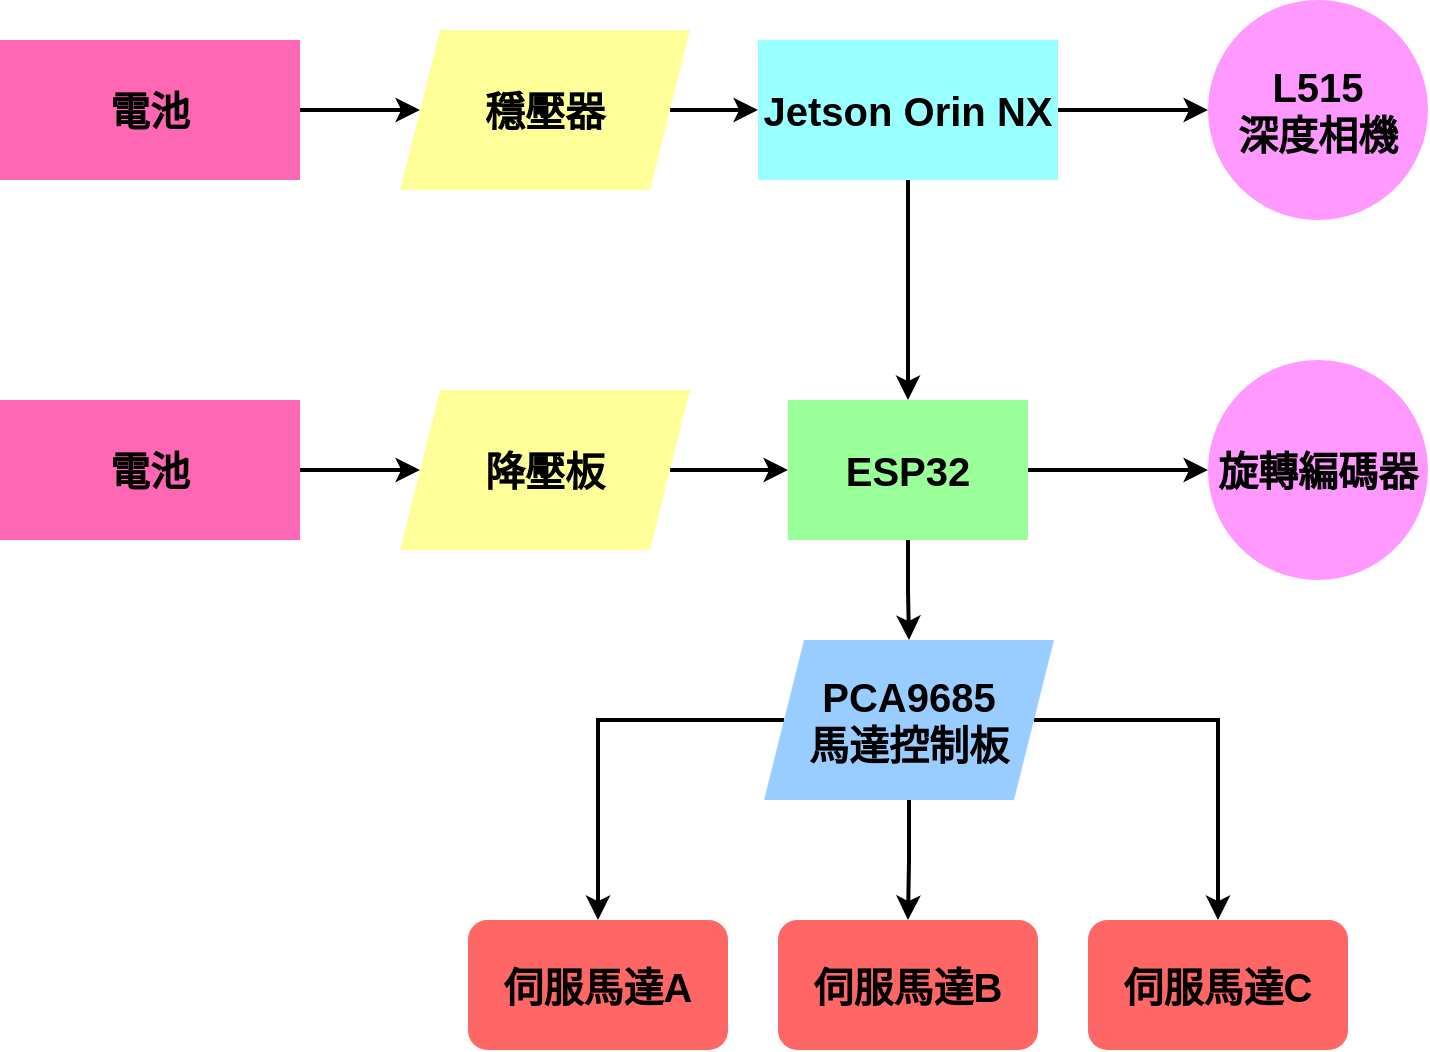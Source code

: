 <mxfile version="25.0.2">
  <diagram name="Page-1" id="16e2658f-23c8-b752-8be9-c03fbebb8bbe">
    <mxGraphModel dx="2198" dy="978" grid="1" gridSize="10" guides="1" tooltips="1" connect="1" arrows="1" fold="1" page="1" pageScale="1" pageWidth="1100" pageHeight="850" background="none" math="0" shadow="0">
      <root>
        <mxCell id="0" />
        <mxCell id="1" parent="0" />
        <mxCell id="jj3I6xXcpA3nV5aw2deL-19" value="" style="edgeStyle=orthogonalEdgeStyle;rounded=0;orthogonalLoop=1;jettySize=auto;html=1;fontStyle=1;strokeColor=#000000;strokeWidth=2;" parent="1" source="jj3I6xXcpA3nV5aw2deL-1" target="jj3I6xXcpA3nV5aw2deL-11" edge="1">
          <mxGeometry relative="1" as="geometry" />
        </mxCell>
        <mxCell id="jj3I6xXcpA3nV5aw2deL-21" value="" style="edgeStyle=orthogonalEdgeStyle;rounded=0;orthogonalLoop=1;jettySize=auto;html=1;fontStyle=1;strokeColor=#000000;strokeWidth=2;" parent="1" source="jj3I6xXcpA3nV5aw2deL-1" target="jj3I6xXcpA3nV5aw2deL-8" edge="1">
          <mxGeometry relative="1" as="geometry" />
        </mxCell>
        <mxCell id="jj3I6xXcpA3nV5aw2deL-1" value="ESP32" style="rounded=0;whiteSpace=wrap;html=1;fontSize=20;fontStyle=1;fillColor=#99FF99;fontColor=#000000;strokeColor=none;" parent="1" vertex="1">
          <mxGeometry x="460" y="290" width="120" height="70" as="geometry" />
        </mxCell>
        <mxCell id="jj3I6xXcpA3nV5aw2deL-14" value="" style="edgeStyle=orthogonalEdgeStyle;rounded=0;orthogonalLoop=1;jettySize=auto;html=1;fontStyle=1;strokeColor=#000000;strokeWidth=2;" parent="1" source="jj3I6xXcpA3nV5aw2deL-2" target="jj3I6xXcpA3nV5aw2deL-4" edge="1">
          <mxGeometry relative="1" as="geometry" />
        </mxCell>
        <mxCell id="jj3I6xXcpA3nV5aw2deL-20" value="" style="edgeStyle=orthogonalEdgeStyle;rounded=0;orthogonalLoop=1;jettySize=auto;html=1;fontStyle=1;strokeColor=#000000;strokeWidth=2;" parent="1" source="jj3I6xXcpA3nV5aw2deL-2" target="jj3I6xXcpA3nV5aw2deL-1" edge="1">
          <mxGeometry relative="1" as="geometry" />
        </mxCell>
        <mxCell id="jj3I6xXcpA3nV5aw2deL-2" value="Jetson Orin NX" style="rounded=0;whiteSpace=wrap;html=1;fontSize=20;fontStyle=1;fillColor=#99FFFF;fontColor=#000000;strokeColor=none;" parent="1" vertex="1">
          <mxGeometry x="445" y="110" width="150" height="70" as="geometry" />
        </mxCell>
        <mxCell id="jj3I6xXcpA3nV5aw2deL-4" value="&lt;span style=&quot;font-size: 20px;&quot;&gt;L515&lt;/span&gt;&lt;div&gt;&lt;span style=&quot;font-size: 20px;&quot;&gt;深度相機&lt;/span&gt;&lt;/div&gt;" style="ellipse;whiteSpace=wrap;html=1;aspect=fixed;fontStyle=1;fillColor=#FF99FF;strokeColor=none;fontColor=#000000;" parent="1" vertex="1">
          <mxGeometry x="670" y="90" width="110" height="110" as="geometry" />
        </mxCell>
        <mxCell id="jj3I6xXcpA3nV5aw2deL-5" value="伺服馬達A" style="rounded=1;whiteSpace=wrap;html=1;fontSize=20;fontStyle=1;fillColor=#FF6666;fontColor=#000000;strokeColor=none;" parent="1" vertex="1">
          <mxGeometry x="300" y="550" width="130" height="65" as="geometry" />
        </mxCell>
        <mxCell id="jj3I6xXcpA3nV5aw2deL-24" value="" style="edgeStyle=orthogonalEdgeStyle;rounded=0;orthogonalLoop=1;jettySize=auto;html=1;fontStyle=1;strokeColor=#000000;strokeWidth=2;" parent="1" source="jj3I6xXcpA3nV5aw2deL-8" target="jj3I6xXcpA3nV5aw2deL-22" edge="1">
          <mxGeometry relative="1" as="geometry" />
        </mxCell>
        <mxCell id="jj3I6xXcpA3nV5aw2deL-25" style="edgeStyle=orthogonalEdgeStyle;rounded=0;orthogonalLoop=1;jettySize=auto;html=1;entryX=0.5;entryY=0;entryDx=0;entryDy=0;fontStyle=1;strokeColor=#000000;strokeWidth=2;" parent="1" source="jj3I6xXcpA3nV5aw2deL-8" target="jj3I6xXcpA3nV5aw2deL-5" edge="1">
          <mxGeometry relative="1" as="geometry" />
        </mxCell>
        <mxCell id="jj3I6xXcpA3nV5aw2deL-26" style="edgeStyle=orthogonalEdgeStyle;rounded=0;orthogonalLoop=1;jettySize=auto;html=1;entryX=0.5;entryY=0;entryDx=0;entryDy=0;fontStyle=1;strokeColor=#000000;strokeWidth=2;" parent="1" source="jj3I6xXcpA3nV5aw2deL-8" target="jj3I6xXcpA3nV5aw2deL-23" edge="1">
          <mxGeometry relative="1" as="geometry" />
        </mxCell>
        <mxCell id="jj3I6xXcpA3nV5aw2deL-8" value="PCA9685&lt;div&gt;馬達控制板&lt;/div&gt;" style="shape=parallelogram;perimeter=parallelogramPerimeter;whiteSpace=wrap;html=1;fixedSize=1;fontSize=20;fontStyle=1;fillColor=#99CCFF;fontColor=#000000;strokeColor=none;" parent="1" vertex="1">
          <mxGeometry x="448" y="410" width="145" height="80" as="geometry" />
        </mxCell>
        <mxCell id="jj3I6xXcpA3nV5aw2deL-15" value="" style="edgeStyle=orthogonalEdgeStyle;rounded=0;orthogonalLoop=1;jettySize=auto;html=1;fontStyle=1;strokeColor=#000000;strokeWidth=2;" parent="1" source="jj3I6xXcpA3nV5aw2deL-9" target="jj3I6xXcpA3nV5aw2deL-2" edge="1">
          <mxGeometry relative="1" as="geometry" />
        </mxCell>
        <mxCell id="jj3I6xXcpA3nV5aw2deL-9" value="穩壓器" style="shape=parallelogram;perimeter=parallelogramPerimeter;whiteSpace=wrap;html=1;fixedSize=1;fontSize=20;gradientColor=none;fillColor=#FFFF99;fontColor=#000000;fontStyle=1;strokeColor=none;" parent="1" vertex="1">
          <mxGeometry x="266" y="105" width="145" height="80" as="geometry" />
        </mxCell>
        <mxCell id="jj3I6xXcpA3nV5aw2deL-18" value="" style="edgeStyle=orthogonalEdgeStyle;rounded=0;orthogonalLoop=1;jettySize=auto;html=1;fontStyle=1;strokeColor=#000000;strokeWidth=2;" parent="1" source="jj3I6xXcpA3nV5aw2deL-10" target="jj3I6xXcpA3nV5aw2deL-1" edge="1">
          <mxGeometry relative="1" as="geometry" />
        </mxCell>
        <mxCell id="jj3I6xXcpA3nV5aw2deL-10" value="降壓板" style="shape=parallelogram;perimeter=parallelogramPerimeter;whiteSpace=wrap;html=1;fixedSize=1;fontSize=20;fillColor=#FFFF99;fontColor=#000000;fontStyle=1;strokeColor=none;" parent="1" vertex="1">
          <mxGeometry x="266" y="285" width="145" height="80" as="geometry" />
        </mxCell>
        <mxCell id="jj3I6xXcpA3nV5aw2deL-11" value="&lt;span style=&quot;font-size: 20px;&quot;&gt;旋轉編碼器&lt;/span&gt;" style="ellipse;whiteSpace=wrap;html=1;aspect=fixed;fontStyle=1;fillColor=#FF99FF;strokeColor=none;fontColor=#000000;" parent="1" vertex="1">
          <mxGeometry x="670" y="270" width="110" height="110" as="geometry" />
        </mxCell>
        <mxCell id="jj3I6xXcpA3nV5aw2deL-16" value="" style="edgeStyle=orthogonalEdgeStyle;rounded=0;orthogonalLoop=1;jettySize=auto;html=1;fontStyle=1;strokeColor=#000000;strokeWidth=2;" parent="1" source="jj3I6xXcpA3nV5aw2deL-12" target="jj3I6xXcpA3nV5aw2deL-9" edge="1">
          <mxGeometry relative="1" as="geometry" />
        </mxCell>
        <mxCell id="jj3I6xXcpA3nV5aw2deL-12" value="電池" style="rounded=0;whiteSpace=wrap;html=1;fontSize=20;fontStyle=1;fillColor=#FF66B3;fontColor=#000000;strokeColor=none;" parent="1" vertex="1">
          <mxGeometry x="66" y="110" width="150" height="70" as="geometry" />
        </mxCell>
        <mxCell id="jj3I6xXcpA3nV5aw2deL-17" value="" style="edgeStyle=orthogonalEdgeStyle;rounded=0;orthogonalLoop=1;jettySize=auto;html=1;fontStyle=1;strokeColor=#000000;strokeWidth=2;" parent="1" source="jj3I6xXcpA3nV5aw2deL-13" target="jj3I6xXcpA3nV5aw2deL-10" edge="1">
          <mxGeometry relative="1" as="geometry" />
        </mxCell>
        <mxCell id="jj3I6xXcpA3nV5aw2deL-13" value="電池" style="rounded=0;whiteSpace=wrap;html=1;fontSize=20;fontStyle=1;fillColor=#FF66B3;fontColor=#000000;strokeColor=none;" parent="1" vertex="1">
          <mxGeometry x="66" y="290" width="150" height="70" as="geometry" />
        </mxCell>
        <mxCell id="jj3I6xXcpA3nV5aw2deL-22" value="伺服馬達B" style="rounded=1;whiteSpace=wrap;html=1;fontSize=20;fontStyle=1;fillColor=#FF6666;fontColor=#000000;strokeColor=none;" parent="1" vertex="1">
          <mxGeometry x="455" y="550" width="130" height="65" as="geometry" />
        </mxCell>
        <mxCell id="jj3I6xXcpA3nV5aw2deL-23" value="伺服馬達C" style="rounded=1;whiteSpace=wrap;html=1;fontSize=20;fontStyle=1;fillColor=#FF6666;fontColor=#000000;strokeColor=none;" parent="1" vertex="1">
          <mxGeometry x="610" y="550" width="130" height="65" as="geometry" />
        </mxCell>
      </root>
    </mxGraphModel>
  </diagram>
</mxfile>
